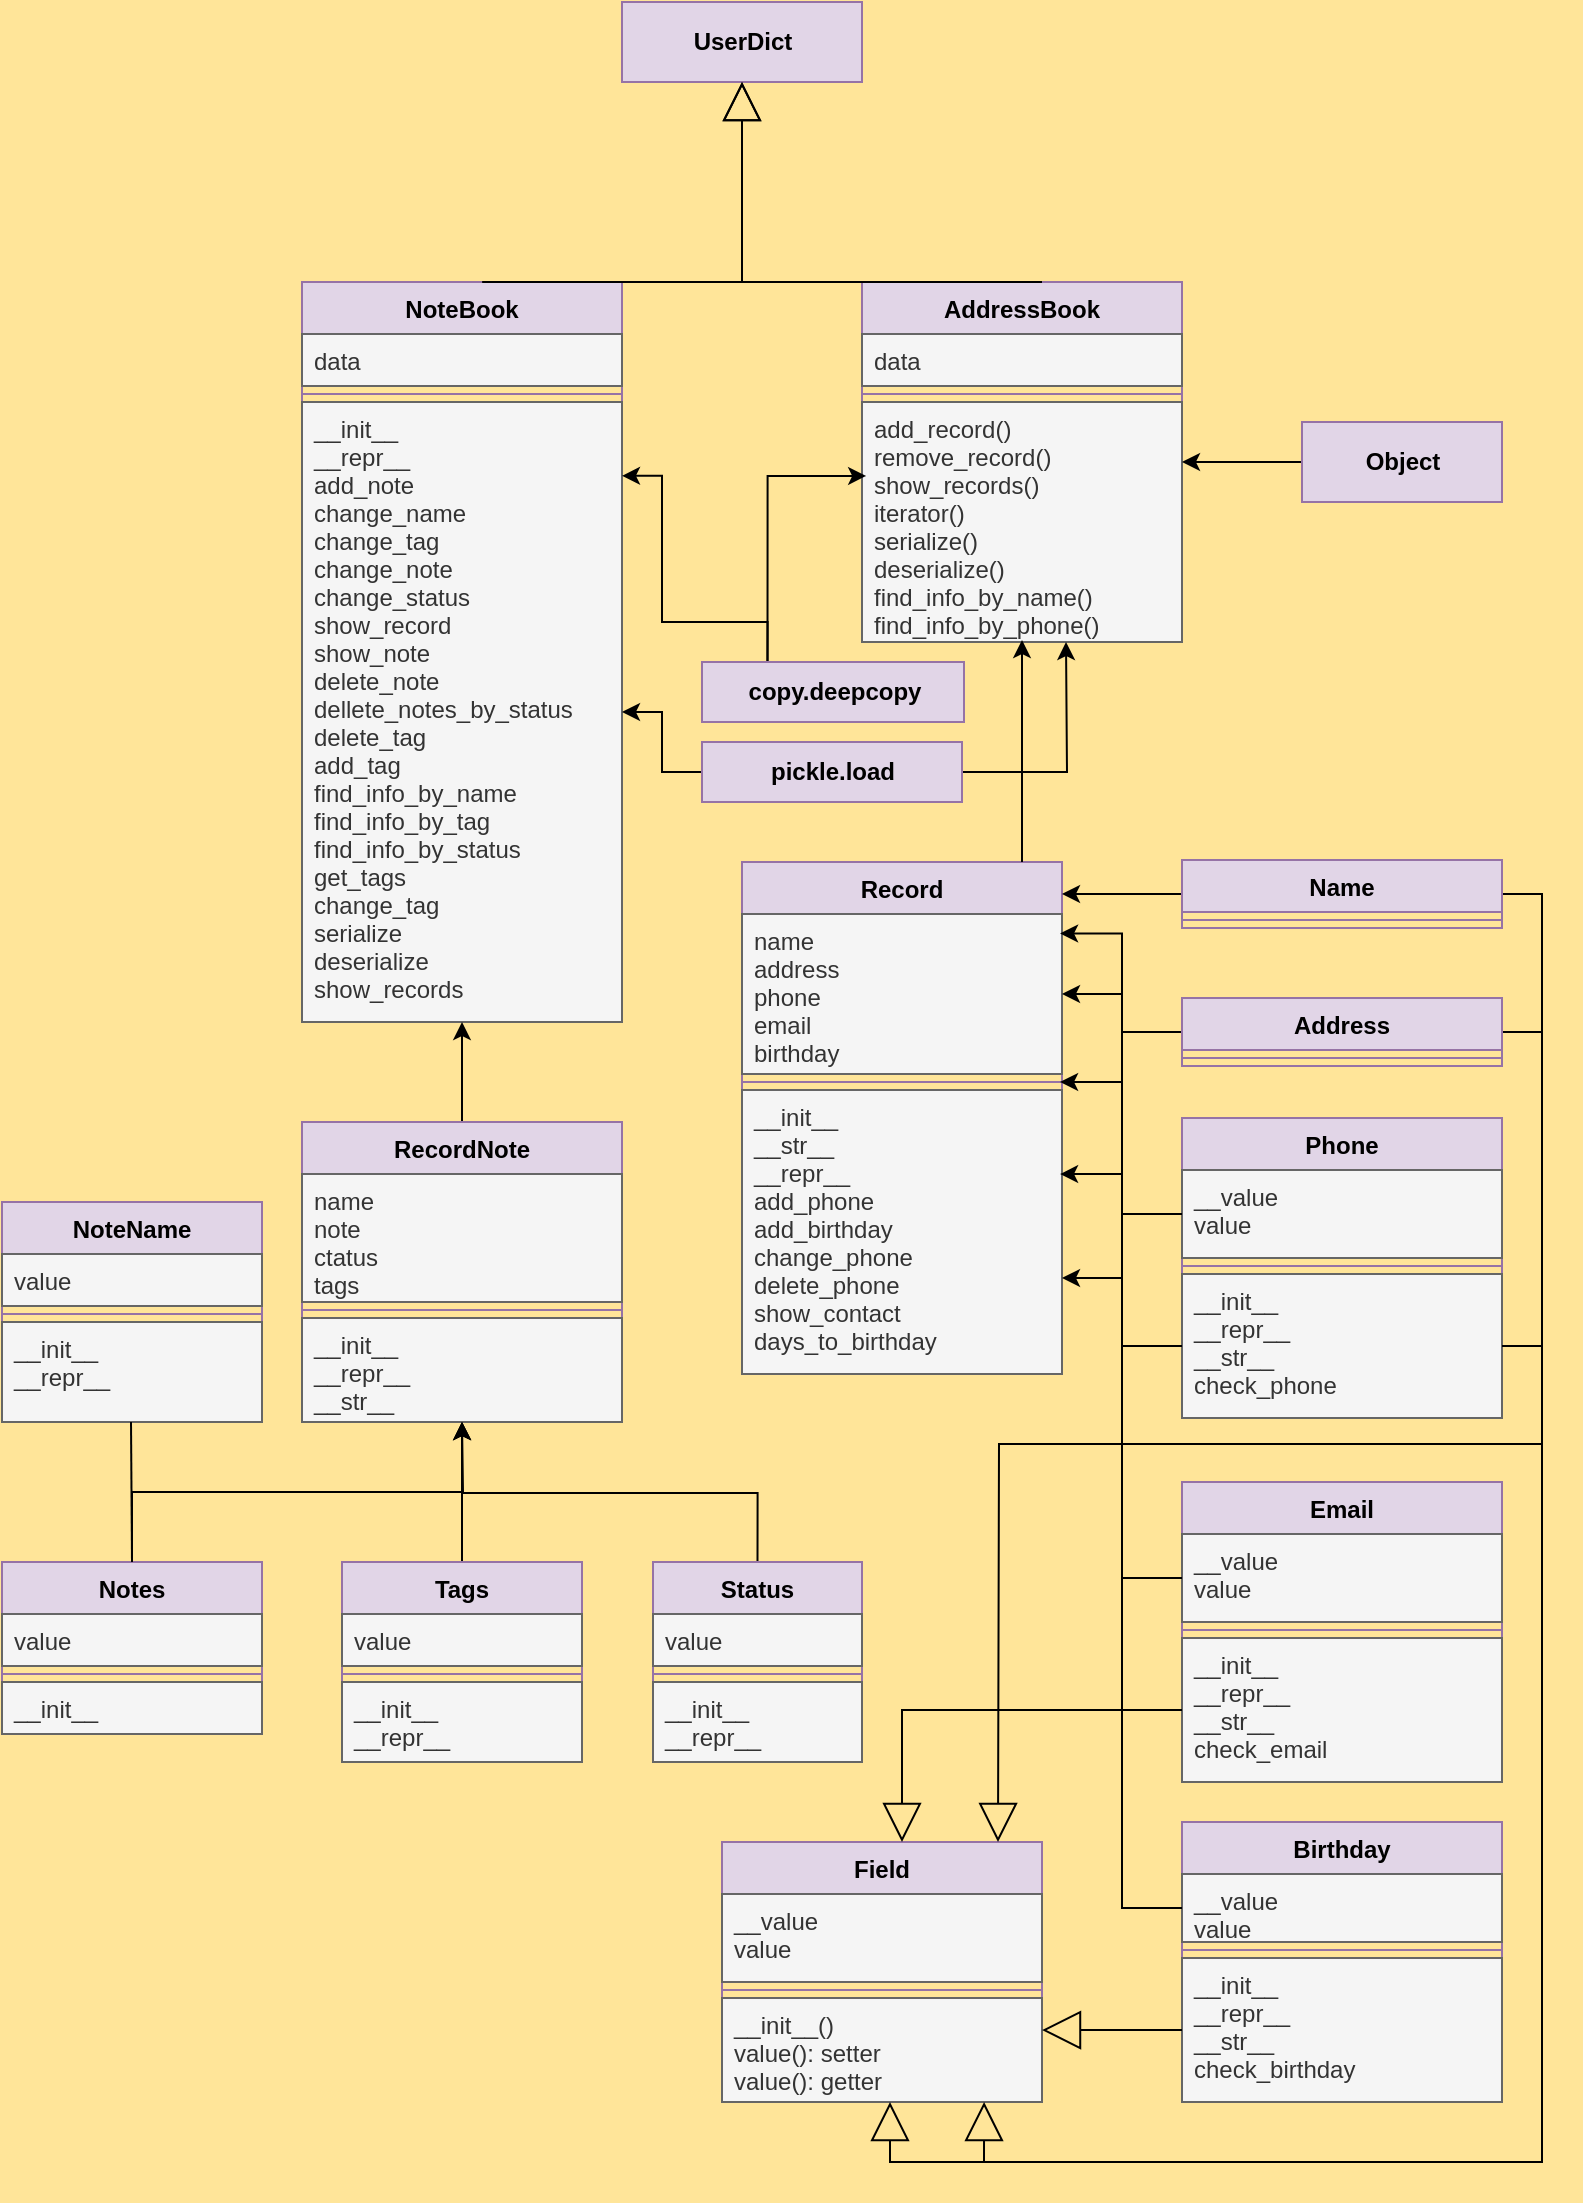 <mxfile version="20.8.20" type="github">
  <diagram id="xvybnfLSMPUwnvf81L82" name="Страница 2">
    <mxGraphModel dx="1434" dy="796" grid="0" gridSize="10" guides="1" tooltips="1" connect="1" arrows="1" fold="1" page="1" pageScale="1" pageWidth="827" pageHeight="1169" background="#FFE599" math="0" shadow="0">
      <root>
        <mxCell id="0" />
        <mxCell id="1" parent="0" />
        <mxCell id="wQMhWt9WpPdBNZ-DjqCI-1" value="AddressBook" style="swimlane;fontStyle=1;align=center;verticalAlign=top;childLayout=stackLayout;horizontal=1;startSize=26;horizontalStack=0;resizeParent=1;resizeParentMax=0;resizeLast=0;collapsible=1;marginBottom=0;rounded=0;fontFamily=Helvetica;fillColor=#e1d5e7;strokeColor=#9673a6;" parent="1" vertex="1">
          <mxGeometry x="450" y="210" width="160" height="180" as="geometry">
            <mxRectangle x="450" y="100" width="110" height="30" as="alternateBounds" />
          </mxGeometry>
        </mxCell>
        <mxCell id="wQMhWt9WpPdBNZ-DjqCI-2" value="data" style="text;strokeColor=#666666;fillColor=#f5f5f5;align=left;verticalAlign=top;spacingLeft=4;spacingRight=4;overflow=hidden;rotatable=0;points=[[0,0.5],[1,0.5]];portConstraint=eastwest;fontFamily=Helvetica;fontColor=#333333;" parent="wQMhWt9WpPdBNZ-DjqCI-1" vertex="1">
          <mxGeometry y="26" width="160" height="26" as="geometry" />
        </mxCell>
        <mxCell id="wQMhWt9WpPdBNZ-DjqCI-3" value="" style="line;strokeWidth=1;fillColor=none;align=left;verticalAlign=middle;spacingTop=-1;spacingLeft=3;spacingRight=3;rotatable=0;labelPosition=right;points=[];portConstraint=eastwest;strokeColor=inherit;rounded=0;fontFamily=Helvetica;fontColor=none;" parent="wQMhWt9WpPdBNZ-DjqCI-1" vertex="1">
          <mxGeometry y="52" width="160" height="8" as="geometry" />
        </mxCell>
        <mxCell id="wQMhWt9WpPdBNZ-DjqCI-4" value="add_record()&#xa;remove_record()&#xa;show_records()&#xa;iterator()&#xa;serialize()&#xa;deserialize()&#xa;find_info_by_name()&#xa;find_info_by_phone()" style="text;strokeColor=#666666;fillColor=#f5f5f5;align=left;verticalAlign=top;spacingLeft=4;spacingRight=4;overflow=hidden;rotatable=0;points=[[0,0.5],[1,0.5]];portConstraint=eastwest;fontFamily=Helvetica;fontColor=#333333;" parent="wQMhWt9WpPdBNZ-DjqCI-1" vertex="1">
          <mxGeometry y="60" width="160" height="120" as="geometry" />
        </mxCell>
        <mxCell id="wQMhWt9WpPdBNZ-DjqCI-5" value="NoteBook" style="swimlane;fontStyle=1;align=center;verticalAlign=top;childLayout=stackLayout;horizontal=1;startSize=26;horizontalStack=0;resizeParent=1;resizeParentMax=0;resizeLast=0;collapsible=1;marginBottom=0;rounded=0;fontFamily=Helvetica;fillColor=#e1d5e7;strokeColor=#9673a6;" parent="1" vertex="1">
          <mxGeometry x="170" y="210" width="160" height="370" as="geometry" />
        </mxCell>
        <mxCell id="wQMhWt9WpPdBNZ-DjqCI-6" value="data" style="text;strokeColor=#666666;fillColor=#f5f5f5;align=left;verticalAlign=top;spacingLeft=4;spacingRight=4;overflow=hidden;rotatable=0;points=[[0,0.5],[1,0.5]];portConstraint=eastwest;fontFamily=Helvetica;fontColor=#333333;" parent="wQMhWt9WpPdBNZ-DjqCI-5" vertex="1">
          <mxGeometry y="26" width="160" height="26" as="geometry" />
        </mxCell>
        <mxCell id="wQMhWt9WpPdBNZ-DjqCI-7" value="" style="line;strokeWidth=1;fillColor=none;align=left;verticalAlign=middle;spacingTop=-1;spacingLeft=3;spacingRight=3;rotatable=0;labelPosition=right;points=[];portConstraint=eastwest;strokeColor=inherit;rounded=0;fontFamily=Helvetica;fontColor=none;" parent="wQMhWt9WpPdBNZ-DjqCI-5" vertex="1">
          <mxGeometry y="52" width="160" height="8" as="geometry" />
        </mxCell>
        <mxCell id="wQMhWt9WpPdBNZ-DjqCI-8" value="__init__&#xa;__repr__&#xa;add_note&#xa;change_name&#xa;change_tag&#xa;change_note&#xa;change_status&#xa;show_record&#xa;show_note&#xa;delete_note&#xa;dellete_notes_by_status&#xa;delete_tag&#xa;add_tag&#xa;find_info_by_name&#xa;find_info_by_tag&#xa;find_info_by_status&#xa;get_tags&#xa;change_tag&#xa;serialize&#xa;deserialize&#xa;show_records" style="text;strokeColor=#666666;fillColor=#f5f5f5;align=left;verticalAlign=top;spacingLeft=4;spacingRight=4;overflow=hidden;rotatable=0;points=[[0,0.5],[1,0.5]];portConstraint=eastwest;fontFamily=Helvetica;fontColor=#333333;" parent="wQMhWt9WpPdBNZ-DjqCI-5" vertex="1">
          <mxGeometry y="60" width="160" height="310" as="geometry" />
        </mxCell>
        <mxCell id="88oe1DhhZYXy7eTUHFVm-1" value="&lt;b&gt;UserDict&lt;/b&gt;" style="html=1;rounded=0;fontFamily=Helvetica;fillColor=#e1d5e7;strokeColor=#9673a6;" parent="1" vertex="1">
          <mxGeometry x="330" y="70" width="120" height="40" as="geometry" />
        </mxCell>
        <mxCell id="ST6IAGIJtiSfXXHStmwK-1" value="Record" style="swimlane;fontStyle=1;align=center;verticalAlign=top;childLayout=stackLayout;horizontal=1;startSize=26;horizontalStack=0;resizeParent=1;resizeParentMax=0;resizeLast=0;collapsible=1;marginBottom=0;rounded=0;fontFamily=Helvetica;fillColor=#e1d5e7;strokeColor=#9673a6;" parent="1" vertex="1">
          <mxGeometry x="390" y="500" width="160" height="256" as="geometry" />
        </mxCell>
        <mxCell id="ST6IAGIJtiSfXXHStmwK-2" value="name&#xa;address&#xa;phone&#xa;email&#xa;birthday" style="text;strokeColor=#666666;fillColor=#f5f5f5;align=left;verticalAlign=top;spacingLeft=4;spacingRight=4;overflow=hidden;rotatable=0;points=[[0,0.5],[1,0.5]];portConstraint=eastwest;fontFamily=Helvetica;fontColor=#333333;" parent="ST6IAGIJtiSfXXHStmwK-1" vertex="1">
          <mxGeometry y="26" width="160" height="80" as="geometry" />
        </mxCell>
        <mxCell id="ST6IAGIJtiSfXXHStmwK-3" value="" style="line;strokeWidth=1;fillColor=none;align=left;verticalAlign=middle;spacingTop=-1;spacingLeft=3;spacingRight=3;rotatable=0;labelPosition=right;points=[];portConstraint=eastwest;strokeColor=inherit;rounded=0;fontFamily=Helvetica;fontColor=none;" parent="ST6IAGIJtiSfXXHStmwK-1" vertex="1">
          <mxGeometry y="106" width="160" height="8" as="geometry" />
        </mxCell>
        <mxCell id="ST6IAGIJtiSfXXHStmwK-4" value="__init__&#xa;__str__&#xa;__repr__&#xa;add_phone&#xa;add_birthday&#xa;change_phone&#xa;delete_phone&#xa;show_contact&#xa;days_to_birthday" style="text;strokeColor=#666666;fillColor=#f5f5f5;align=left;verticalAlign=top;spacingLeft=4;spacingRight=4;overflow=hidden;rotatable=0;points=[[0,0.5],[1,0.5]];portConstraint=eastwest;fontFamily=Helvetica;fontColor=#333333;" parent="ST6IAGIJtiSfXXHStmwK-1" vertex="1">
          <mxGeometry y="114" width="160" height="142" as="geometry" />
        </mxCell>
        <mxCell id="tnp_LjGawpypGhr_8xJw-12" value="Field" style="swimlane;fontStyle=1;align=center;verticalAlign=top;childLayout=stackLayout;horizontal=1;startSize=26;horizontalStack=0;resizeParent=1;resizeParentMax=0;resizeLast=0;collapsible=1;marginBottom=0;rounded=0;fontFamily=Helvetica;fillColor=#e1d5e7;strokeColor=#9673a6;" parent="1" vertex="1">
          <mxGeometry x="380" y="990" width="160" height="130" as="geometry" />
        </mxCell>
        <mxCell id="tnp_LjGawpypGhr_8xJw-13" value="__value&#xa;value" style="text;strokeColor=#666666;fillColor=#f5f5f5;align=left;verticalAlign=top;spacingLeft=4;spacingRight=4;overflow=hidden;rotatable=0;points=[[0,0.5],[1,0.5]];portConstraint=eastwest;fontFamily=Helvetica;fontColor=#333333;" parent="tnp_LjGawpypGhr_8xJw-12" vertex="1">
          <mxGeometry y="26" width="160" height="44" as="geometry" />
        </mxCell>
        <mxCell id="tnp_LjGawpypGhr_8xJw-14" value="" style="line;strokeWidth=1;fillColor=none;align=left;verticalAlign=middle;spacingTop=-1;spacingLeft=3;spacingRight=3;rotatable=0;labelPosition=right;points=[];portConstraint=eastwest;strokeColor=inherit;rounded=0;fontFamily=Helvetica;fontColor=none;" parent="tnp_LjGawpypGhr_8xJw-12" vertex="1">
          <mxGeometry y="70" width="160" height="8" as="geometry" />
        </mxCell>
        <mxCell id="tnp_LjGawpypGhr_8xJw-15" value="__init__()&#xa;value(): setter&#xa;value(): getter" style="text;strokeColor=#666666;fillColor=#f5f5f5;align=left;verticalAlign=top;spacingLeft=4;spacingRight=4;overflow=hidden;rotatable=0;points=[[0,0.5],[1,0.5]];portConstraint=eastwest;fontFamily=Helvetica;fontColor=#333333;" parent="tnp_LjGawpypGhr_8xJw-12" vertex="1">
          <mxGeometry y="78" width="160" height="52" as="geometry" />
        </mxCell>
        <mxCell id="tnp_LjGawpypGhr_8xJw-26" style="edgeStyle=none;rounded=0;orthogonalLoop=1;jettySize=auto;html=1;exitX=0.563;exitY=0;exitDx=0;exitDy=0;labelBackgroundColor=default;labelBorderColor=none;strokeColor=#000000;strokeWidth=1;fontFamily=Helvetica;fontColor=none;startArrow=none;startFill=0;endArrow=block;endFill=0;endSize=17;exitPerimeter=0;" parent="1" source="wQMhWt9WpPdBNZ-DjqCI-5" edge="1">
          <mxGeometry relative="1" as="geometry">
            <mxPoint x="390" y="110" as="targetPoint" />
            <Array as="points">
              <mxPoint x="390" y="210" />
              <mxPoint x="390" y="170" />
              <mxPoint x="390" y="180" />
            </Array>
          </mxGeometry>
        </mxCell>
        <mxCell id="tnp_LjGawpypGhr_8xJw-28" style="edgeStyle=none;rounded=0;orthogonalLoop=1;jettySize=auto;html=1;entryX=0.5;entryY=0.992;entryDx=0;entryDy=0;entryPerimeter=0;labelBackgroundColor=default;labelBorderColor=none;strokeColor=#000000;strokeWidth=1;fontFamily=Helvetica;fontColor=none;startArrow=none;startFill=0;endArrow=classic;endFill=1;endSize=6;" parent="1" target="wQMhWt9WpPdBNZ-DjqCI-4" edge="1">
          <mxGeometry relative="1" as="geometry">
            <mxPoint x="530" y="500" as="sourcePoint" />
          </mxGeometry>
        </mxCell>
        <mxCell id="tnp_LjGawpypGhr_8xJw-27" style="edgeStyle=none;rounded=0;orthogonalLoop=1;jettySize=auto;html=1;labelBackgroundColor=default;labelBorderColor=none;strokeColor=#000000;strokeWidth=1;fontFamily=Helvetica;fontColor=none;startArrow=none;startFill=0;endArrow=block;endFill=0;endSize=17;" parent="1" edge="1">
          <mxGeometry relative="1" as="geometry">
            <mxPoint x="390" y="110" as="targetPoint" />
            <mxPoint x="540" y="210" as="sourcePoint" />
            <Array as="points">
              <mxPoint x="390" y="210" />
            </Array>
          </mxGeometry>
        </mxCell>
        <mxCell id="1ih4mLv8TYNWShQSfhKS-29" style="edgeStyle=orthogonalEdgeStyle;rounded=0;orthogonalLoop=1;jettySize=auto;html=1;exitX=0;exitY=0.5;exitDx=0;exitDy=0;" parent="1" source="1ih4mLv8TYNWShQSfhKS-1" edge="1">
          <mxGeometry relative="1" as="geometry">
            <mxPoint x="550" y="516" as="targetPoint" />
          </mxGeometry>
        </mxCell>
        <mxCell id="1ih4mLv8TYNWShQSfhKS-35" style="edgeStyle=orthogonalEdgeStyle;rounded=0;orthogonalLoop=1;jettySize=auto;html=1;exitX=1;exitY=0.5;exitDx=0;exitDy=0;entryX=0.819;entryY=1;entryDx=0;entryDy=0;entryPerimeter=0;endArrow=block;endFill=0;endSize=17;" parent="1" source="1ih4mLv8TYNWShQSfhKS-1" target="tnp_LjGawpypGhr_8xJw-15" edge="1">
          <mxGeometry relative="1" as="geometry" />
        </mxCell>
        <mxCell id="1ih4mLv8TYNWShQSfhKS-1" value="Name" style="swimlane;fontStyle=1;align=center;verticalAlign=top;childLayout=stackLayout;horizontal=1;startSize=26;horizontalStack=0;resizeParent=1;resizeParentMax=0;resizeLast=0;collapsible=1;marginBottom=0;fillColor=#e1d5e7;strokeColor=#9673a6;" parent="1" vertex="1">
          <mxGeometry x="610" y="499" width="160" height="34" as="geometry" />
        </mxCell>
        <mxCell id="1ih4mLv8TYNWShQSfhKS-3" value="" style="line;strokeWidth=1;fillColor=none;align=left;verticalAlign=middle;spacingTop=-1;spacingLeft=3;spacingRight=3;rotatable=0;labelPosition=right;points=[];portConstraint=eastwest;strokeColor=inherit;" parent="1ih4mLv8TYNWShQSfhKS-1" vertex="1">
          <mxGeometry y="26" width="160" height="8" as="geometry" />
        </mxCell>
        <mxCell id="1ih4mLv8TYNWShQSfhKS-30" style="edgeStyle=orthogonalEdgeStyle;rounded=0;orthogonalLoop=1;jettySize=auto;html=1;exitX=0;exitY=0.5;exitDx=0;exitDy=0;entryX=0.994;entryY=0.122;entryDx=0;entryDy=0;entryPerimeter=0;" parent="1" source="1ih4mLv8TYNWShQSfhKS-5" target="ST6IAGIJtiSfXXHStmwK-2" edge="1">
          <mxGeometry relative="1" as="geometry" />
        </mxCell>
        <mxCell id="1ih4mLv8TYNWShQSfhKS-36" style="edgeStyle=orthogonalEdgeStyle;rounded=0;orthogonalLoop=1;jettySize=auto;html=1;exitX=1;exitY=0.5;exitDx=0;exitDy=0;endArrow=block;endFill=0;endSize=17;" parent="1" source="1ih4mLv8TYNWShQSfhKS-5" edge="1">
          <mxGeometry relative="1" as="geometry">
            <mxPoint x="518" y="990" as="targetPoint" />
          </mxGeometry>
        </mxCell>
        <mxCell id="1ih4mLv8TYNWShQSfhKS-5" value="Address" style="swimlane;fontStyle=1;align=center;verticalAlign=top;childLayout=stackLayout;horizontal=1;startSize=26;horizontalStack=0;resizeParent=1;resizeParentMax=0;resizeLast=0;collapsible=1;marginBottom=0;fillColor=#e1d5e7;strokeColor=#9673a6;" parent="1" vertex="1">
          <mxGeometry x="610" y="568" width="160" height="34" as="geometry" />
        </mxCell>
        <mxCell id="1ih4mLv8TYNWShQSfhKS-7" value="" style="line;strokeWidth=1;fillColor=none;align=left;verticalAlign=middle;spacingTop=-1;spacingLeft=3;spacingRight=3;rotatable=0;labelPosition=right;points=[];portConstraint=eastwest;strokeColor=inherit;" parent="1ih4mLv8TYNWShQSfhKS-5" vertex="1">
          <mxGeometry y="26" width="160" height="8" as="geometry" />
        </mxCell>
        <mxCell id="1ih4mLv8TYNWShQSfhKS-9" value="Phone" style="swimlane;fontStyle=1;align=center;verticalAlign=top;childLayout=stackLayout;horizontal=1;startSize=26;horizontalStack=0;resizeParent=1;resizeParentMax=0;resizeLast=0;collapsible=1;marginBottom=0;fillColor=#e1d5e7;strokeColor=#9673a6;" parent="1" vertex="1">
          <mxGeometry x="610" y="628" width="160" height="150" as="geometry" />
        </mxCell>
        <mxCell id="1ih4mLv8TYNWShQSfhKS-10" value="__value&#xa;value" style="text;strokeColor=#666666;fillColor=#f5f5f5;align=left;verticalAlign=top;spacingLeft=4;spacingRight=4;overflow=hidden;rotatable=0;points=[[0,0.5],[1,0.5]];portConstraint=eastwest;fontColor=#333333;" parent="1ih4mLv8TYNWShQSfhKS-9" vertex="1">
          <mxGeometry y="26" width="160" height="44" as="geometry" />
        </mxCell>
        <mxCell id="1ih4mLv8TYNWShQSfhKS-11" value="" style="line;strokeWidth=1;fillColor=none;align=left;verticalAlign=middle;spacingTop=-1;spacingLeft=3;spacingRight=3;rotatable=0;labelPosition=right;points=[];portConstraint=eastwest;strokeColor=inherit;" parent="1ih4mLv8TYNWShQSfhKS-9" vertex="1">
          <mxGeometry y="70" width="160" height="8" as="geometry" />
        </mxCell>
        <mxCell id="1ih4mLv8TYNWShQSfhKS-12" value="__init__&#xa;__repr__&#xa;__str__&#xa;check_phone" style="text;strokeColor=#666666;fillColor=#f5f5f5;align=left;verticalAlign=top;spacingLeft=4;spacingRight=4;overflow=hidden;rotatable=0;points=[[0,0.5],[1,0.5]];portConstraint=eastwest;fontColor=#333333;" parent="1ih4mLv8TYNWShQSfhKS-9" vertex="1">
          <mxGeometry y="78" width="160" height="72" as="geometry" />
        </mxCell>
        <mxCell id="1ih4mLv8TYNWShQSfhKS-13" value="Email" style="swimlane;fontStyle=1;align=center;verticalAlign=top;childLayout=stackLayout;horizontal=1;startSize=26;horizontalStack=0;resizeParent=1;resizeParentMax=0;resizeLast=0;collapsible=1;marginBottom=0;fillColor=#e1d5e7;strokeColor=#9673a6;" parent="1" vertex="1">
          <mxGeometry x="610" y="810" width="160" height="150" as="geometry" />
        </mxCell>
        <mxCell id="1ih4mLv8TYNWShQSfhKS-14" value="__value&#xa;value" style="text;strokeColor=#666666;fillColor=#f5f5f5;align=left;verticalAlign=top;spacingLeft=4;spacingRight=4;overflow=hidden;rotatable=0;points=[[0,0.5],[1,0.5]];portConstraint=eastwest;fontColor=#333333;" parent="1ih4mLv8TYNWShQSfhKS-13" vertex="1">
          <mxGeometry y="26" width="160" height="44" as="geometry" />
        </mxCell>
        <mxCell id="1ih4mLv8TYNWShQSfhKS-15" value="" style="line;strokeWidth=1;fillColor=none;align=left;verticalAlign=middle;spacingTop=-1;spacingLeft=3;spacingRight=3;rotatable=0;labelPosition=right;points=[];portConstraint=eastwest;strokeColor=inherit;" parent="1ih4mLv8TYNWShQSfhKS-13" vertex="1">
          <mxGeometry y="70" width="160" height="8" as="geometry" />
        </mxCell>
        <mxCell id="1ih4mLv8TYNWShQSfhKS-16" value="__init__&#xa;__repr__&#xa;__str__&#xa;check_email" style="text;strokeColor=#666666;fillColor=#f5f5f5;align=left;verticalAlign=top;spacingLeft=4;spacingRight=4;overflow=hidden;rotatable=0;points=[[0,0.5],[1,0.5]];portConstraint=eastwest;fontColor=#333333;" parent="1ih4mLv8TYNWShQSfhKS-13" vertex="1">
          <mxGeometry y="78" width="160" height="72" as="geometry" />
        </mxCell>
        <mxCell id="1ih4mLv8TYNWShQSfhKS-17" value="Birthday" style="swimlane;fontStyle=1;align=center;verticalAlign=top;childLayout=stackLayout;horizontal=1;startSize=26;horizontalStack=0;resizeParent=1;resizeParentMax=0;resizeLast=0;collapsible=1;marginBottom=0;fillColor=#e1d5e7;strokeColor=#9673a6;" parent="1" vertex="1">
          <mxGeometry x="610" y="980" width="160" height="140" as="geometry" />
        </mxCell>
        <mxCell id="1ih4mLv8TYNWShQSfhKS-18" value="__value&#xa;value" style="text;strokeColor=#666666;fillColor=#f5f5f5;align=left;verticalAlign=top;spacingLeft=4;spacingRight=4;overflow=hidden;rotatable=0;points=[[0,0.5],[1,0.5]];portConstraint=eastwest;fontColor=#333333;" parent="1ih4mLv8TYNWShQSfhKS-17" vertex="1">
          <mxGeometry y="26" width="160" height="34" as="geometry" />
        </mxCell>
        <mxCell id="1ih4mLv8TYNWShQSfhKS-19" value="" style="line;strokeWidth=1;fillColor=none;align=left;verticalAlign=middle;spacingTop=-1;spacingLeft=3;spacingRight=3;rotatable=0;labelPosition=right;points=[];portConstraint=eastwest;strokeColor=inherit;" parent="1ih4mLv8TYNWShQSfhKS-17" vertex="1">
          <mxGeometry y="60" width="160" height="8" as="geometry" />
        </mxCell>
        <mxCell id="1ih4mLv8TYNWShQSfhKS-20" value="__init__&#xa;__repr__&#xa;__str__&#xa;check_birthday" style="text;strokeColor=#666666;fillColor=#f5f5f5;align=left;verticalAlign=top;spacingLeft=4;spacingRight=4;overflow=hidden;rotatable=0;points=[[0,0.5],[1,0.5]];portConstraint=eastwest;fontColor=#333333;" parent="1ih4mLv8TYNWShQSfhKS-17" vertex="1">
          <mxGeometry y="68" width="160" height="72" as="geometry" />
        </mxCell>
        <mxCell id="1ih4mLv8TYNWShQSfhKS-25" style="edgeStyle=orthogonalEdgeStyle;rounded=0;orthogonalLoop=1;jettySize=auto;html=1;exitX=0.25;exitY=0;exitDx=0;exitDy=0;entryX=1;entryY=0.119;entryDx=0;entryDy=0;entryPerimeter=0;" parent="1" source="1ih4mLv8TYNWShQSfhKS-21" target="wQMhWt9WpPdBNZ-DjqCI-8" edge="1">
          <mxGeometry relative="1" as="geometry" />
        </mxCell>
        <mxCell id="1ih4mLv8TYNWShQSfhKS-26" style="edgeStyle=orthogonalEdgeStyle;rounded=0;orthogonalLoop=1;jettySize=auto;html=1;exitX=0.25;exitY=0;exitDx=0;exitDy=0;entryX=0.013;entryY=0.308;entryDx=0;entryDy=0;entryPerimeter=0;" parent="1" source="1ih4mLv8TYNWShQSfhKS-21" target="wQMhWt9WpPdBNZ-DjqCI-4" edge="1">
          <mxGeometry relative="1" as="geometry" />
        </mxCell>
        <mxCell id="1ih4mLv8TYNWShQSfhKS-21" value="&lt;b&gt;copy.deepcopy&lt;/b&gt;" style="html=1;fillColor=#e1d5e7;strokeColor=#9673a6;" parent="1" vertex="1">
          <mxGeometry x="370" y="400" width="131" height="30" as="geometry" />
        </mxCell>
        <mxCell id="1ih4mLv8TYNWShQSfhKS-28" style="edgeStyle=orthogonalEdgeStyle;rounded=0;orthogonalLoop=1;jettySize=auto;html=1;exitX=0;exitY=0.5;exitDx=0;exitDy=0;" parent="1" source="1ih4mLv8TYNWShQSfhKS-27" edge="1">
          <mxGeometry relative="1" as="geometry">
            <mxPoint x="610" y="300" as="targetPoint" />
            <Array as="points">
              <mxPoint x="620" y="300" />
              <mxPoint x="620" y="300" />
            </Array>
          </mxGeometry>
        </mxCell>
        <mxCell id="1ih4mLv8TYNWShQSfhKS-27" value="&lt;b&gt;Object&lt;/b&gt;" style="html=1;fillColor=#e1d5e7;strokeColor=#9673a6;" parent="1" vertex="1">
          <mxGeometry x="670" y="280" width="100" height="40" as="geometry" />
        </mxCell>
        <mxCell id="1ih4mLv8TYNWShQSfhKS-31" style="edgeStyle=orthogonalEdgeStyle;rounded=0;orthogonalLoop=1;jettySize=auto;html=1;exitX=0;exitY=0.5;exitDx=0;exitDy=0;entryX=1;entryY=0.5;entryDx=0;entryDy=0;" parent="1" source="1ih4mLv8TYNWShQSfhKS-10" target="ST6IAGIJtiSfXXHStmwK-2" edge="1">
          <mxGeometry relative="1" as="geometry" />
        </mxCell>
        <mxCell id="1ih4mLv8TYNWShQSfhKS-32" style="edgeStyle=orthogonalEdgeStyle;rounded=0;orthogonalLoop=1;jettySize=auto;html=1;exitX=0;exitY=0.5;exitDx=0;exitDy=0;entryX=0.994;entryY=0.5;entryDx=0;entryDy=0;entryPerimeter=0;" parent="1" source="1ih4mLv8TYNWShQSfhKS-12" target="ST6IAGIJtiSfXXHStmwK-3" edge="1">
          <mxGeometry relative="1" as="geometry">
            <mxPoint x="560" y="605" as="targetPoint" />
            <Array as="points">
              <mxPoint x="580" y="742" />
              <mxPoint x="580" y="610" />
            </Array>
          </mxGeometry>
        </mxCell>
        <mxCell id="1ih4mLv8TYNWShQSfhKS-33" style="edgeStyle=orthogonalEdgeStyle;rounded=0;orthogonalLoop=1;jettySize=auto;html=1;exitX=0;exitY=0.5;exitDx=0;exitDy=0;entryX=0.994;entryY=0.296;entryDx=0;entryDy=0;entryPerimeter=0;" parent="1" source="1ih4mLv8TYNWShQSfhKS-14" target="ST6IAGIJtiSfXXHStmwK-4" edge="1">
          <mxGeometry relative="1" as="geometry" />
        </mxCell>
        <mxCell id="1ih4mLv8TYNWShQSfhKS-34" style="edgeStyle=orthogonalEdgeStyle;rounded=0;orthogonalLoop=1;jettySize=auto;html=1;exitX=0;exitY=0.5;exitDx=0;exitDy=0;entryX=1;entryY=0.662;entryDx=0;entryDy=0;entryPerimeter=0;" parent="1" source="1ih4mLv8TYNWShQSfhKS-18" target="ST6IAGIJtiSfXXHStmwK-4" edge="1">
          <mxGeometry relative="1" as="geometry" />
        </mxCell>
        <mxCell id="1ih4mLv8TYNWShQSfhKS-37" style="edgeStyle=orthogonalEdgeStyle;rounded=0;orthogonalLoop=1;jettySize=auto;html=1;exitX=1;exitY=0.5;exitDx=0;exitDy=0;entryX=0.525;entryY=1;entryDx=0;entryDy=0;entryPerimeter=0;endArrow=block;endFill=0;endSize=17;" parent="1" source="1ih4mLv8TYNWShQSfhKS-12" target="tnp_LjGawpypGhr_8xJw-15" edge="1">
          <mxGeometry relative="1" as="geometry" />
        </mxCell>
        <mxCell id="1ih4mLv8TYNWShQSfhKS-38" style="edgeStyle=orthogonalEdgeStyle;rounded=0;orthogonalLoop=1;jettySize=auto;html=1;exitX=0;exitY=0.5;exitDx=0;exitDy=0;endArrow=block;endFill=0;endSize=17;" parent="1" source="1ih4mLv8TYNWShQSfhKS-16" edge="1">
          <mxGeometry relative="1" as="geometry">
            <mxPoint x="470" y="990" as="targetPoint" />
            <Array as="points">
              <mxPoint x="470" y="924" />
              <mxPoint x="470" y="990" />
            </Array>
          </mxGeometry>
        </mxCell>
        <mxCell id="1ih4mLv8TYNWShQSfhKS-40" style="edgeStyle=orthogonalEdgeStyle;rounded=0;orthogonalLoop=1;jettySize=auto;html=1;exitX=0;exitY=0.5;exitDx=0;exitDy=0;entryX=1;entryY=0.308;entryDx=0;entryDy=0;entryPerimeter=0;endArrow=block;endFill=0;endSize=17;" parent="1" source="1ih4mLv8TYNWShQSfhKS-20" target="tnp_LjGawpypGhr_8xJw-15" edge="1">
          <mxGeometry relative="1" as="geometry" />
        </mxCell>
        <mxCell id="1ih4mLv8TYNWShQSfhKS-42" style="edgeStyle=orthogonalEdgeStyle;rounded=0;orthogonalLoop=1;jettySize=auto;html=1;exitX=0;exitY=0.5;exitDx=0;exitDy=0;endArrow=classic;endFill=1;endSize=6;" parent="1" source="1ih4mLv8TYNWShQSfhKS-41" target="wQMhWt9WpPdBNZ-DjqCI-8" edge="1">
          <mxGeometry relative="1" as="geometry" />
        </mxCell>
        <mxCell id="1ih4mLv8TYNWShQSfhKS-43" style="edgeStyle=orthogonalEdgeStyle;rounded=0;orthogonalLoop=1;jettySize=auto;html=1;exitX=1;exitY=0.5;exitDx=0;exitDy=0;endArrow=classic;endFill=1;endSize=6;" parent="1" source="1ih4mLv8TYNWShQSfhKS-41" edge="1">
          <mxGeometry relative="1" as="geometry">
            <mxPoint x="552" y="390" as="targetPoint" />
          </mxGeometry>
        </mxCell>
        <mxCell id="1ih4mLv8TYNWShQSfhKS-41" value="&lt;b&gt;pickle.load&lt;/b&gt;" style="html=1;fillColor=#e1d5e7;strokeColor=#9673a6;" parent="1" vertex="1">
          <mxGeometry x="370" y="440" width="130" height="30" as="geometry" />
        </mxCell>
        <mxCell id="1ih4mLv8TYNWShQSfhKS-70" style="edgeStyle=orthogonalEdgeStyle;rounded=0;orthogonalLoop=1;jettySize=auto;html=1;exitX=0.5;exitY=0;exitDx=0;exitDy=0;entryX=0.5;entryY=1;entryDx=0;entryDy=0;entryPerimeter=0;endArrow=classic;endFill=1;endSize=6;" parent="1" source="1ih4mLv8TYNWShQSfhKS-44" target="wQMhWt9WpPdBNZ-DjqCI-8" edge="1">
          <mxGeometry relative="1" as="geometry" />
        </mxCell>
        <mxCell id="1ih4mLv8TYNWShQSfhKS-44" value="RecordNote" style="swimlane;fontStyle=1;align=center;verticalAlign=top;childLayout=stackLayout;horizontal=1;startSize=26;horizontalStack=0;resizeParent=1;resizeParentMax=0;resizeLast=0;collapsible=1;marginBottom=0;fillColor=#e1d5e7;strokeColor=#9673a6;" parent="1" vertex="1">
          <mxGeometry x="170" y="630" width="160" height="150" as="geometry" />
        </mxCell>
        <mxCell id="1ih4mLv8TYNWShQSfhKS-45" value="name&#xa;note&#xa;ctatus&#xa;tags" style="text;align=left;verticalAlign=top;spacingLeft=4;spacingRight=4;overflow=hidden;rotatable=0;points=[[0,0.5],[1,0.5]];portConstraint=eastwest;fillColor=#f5f5f5;fontColor=#333333;strokeColor=#666666;" parent="1ih4mLv8TYNWShQSfhKS-44" vertex="1">
          <mxGeometry y="26" width="160" height="64" as="geometry" />
        </mxCell>
        <mxCell id="1ih4mLv8TYNWShQSfhKS-46" value="" style="line;strokeWidth=1;fillColor=none;align=left;verticalAlign=middle;spacingTop=-1;spacingLeft=3;spacingRight=3;rotatable=0;labelPosition=right;points=[];portConstraint=eastwest;strokeColor=inherit;" parent="1ih4mLv8TYNWShQSfhKS-44" vertex="1">
          <mxGeometry y="90" width="160" height="8" as="geometry" />
        </mxCell>
        <mxCell id="1ih4mLv8TYNWShQSfhKS-47" value="__init__&#xa;__repr__&#xa;__str__" style="text;strokeColor=#666666;fillColor=#f5f5f5;align=left;verticalAlign=top;spacingLeft=4;spacingRight=4;overflow=hidden;rotatable=0;points=[[0,0.5],[1,0.5]];portConstraint=eastwest;fontColor=#333333;" parent="1ih4mLv8TYNWShQSfhKS-44" vertex="1">
          <mxGeometry y="98" width="160" height="52" as="geometry" />
        </mxCell>
        <mxCell id="1ih4mLv8TYNWShQSfhKS-62" style="edgeStyle=orthogonalEdgeStyle;rounded=0;orthogonalLoop=1;jettySize=auto;html=1;exitX=0.5;exitY=0;exitDx=0;exitDy=0;entryX=0.5;entryY=1;entryDx=0;entryDy=0;entryPerimeter=0;endArrow=classic;endFill=1;endSize=6;" parent="1" source="1ih4mLv8TYNWShQSfhKS-48" target="1ih4mLv8TYNWShQSfhKS-47" edge="1">
          <mxGeometry relative="1" as="geometry" />
        </mxCell>
        <mxCell id="1ih4mLv8TYNWShQSfhKS-48" value="Notes" style="swimlane;fontStyle=1;align=center;verticalAlign=top;childLayout=stackLayout;horizontal=1;startSize=26;horizontalStack=0;resizeParent=1;resizeParentMax=0;resizeLast=0;collapsible=1;marginBottom=0;fillColor=#e1d5e7;strokeColor=#9673a6;" parent="1" vertex="1">
          <mxGeometry x="20" y="850" width="130" height="86" as="geometry" />
        </mxCell>
        <mxCell id="1ih4mLv8TYNWShQSfhKS-49" value="value" style="text;align=left;verticalAlign=top;spacingLeft=4;spacingRight=4;overflow=hidden;rotatable=0;points=[[0,0.5],[1,0.5]];portConstraint=eastwest;fillColor=#f5f5f5;fontColor=#333333;strokeColor=#666666;" parent="1ih4mLv8TYNWShQSfhKS-48" vertex="1">
          <mxGeometry y="26" width="130" height="26" as="geometry" />
        </mxCell>
        <mxCell id="1ih4mLv8TYNWShQSfhKS-50" value="" style="line;strokeWidth=1;fillColor=none;align=left;verticalAlign=middle;spacingTop=-1;spacingLeft=3;spacingRight=3;rotatable=0;labelPosition=right;points=[];portConstraint=eastwest;strokeColor=inherit;" parent="1ih4mLv8TYNWShQSfhKS-48" vertex="1">
          <mxGeometry y="52" width="130" height="8" as="geometry" />
        </mxCell>
        <mxCell id="1ih4mLv8TYNWShQSfhKS-51" value="__init__" style="text;strokeColor=#666666;fillColor=#f5f5f5;align=left;verticalAlign=top;spacingLeft=4;spacingRight=4;overflow=hidden;rotatable=0;points=[[0,0.5],[1,0.5]];portConstraint=eastwest;fontColor=#333333;" parent="1ih4mLv8TYNWShQSfhKS-48" vertex="1">
          <mxGeometry y="60" width="130" height="26" as="geometry" />
        </mxCell>
        <mxCell id="1ih4mLv8TYNWShQSfhKS-61" style="edgeStyle=orthogonalEdgeStyle;rounded=0;orthogonalLoop=1;jettySize=auto;html=1;exitX=0.5;exitY=0;exitDx=0;exitDy=0;endArrow=classic;endFill=1;endSize=6;" parent="1" source="1ih4mLv8TYNWShQSfhKS-52" edge="1">
          <mxGeometry relative="1" as="geometry">
            <mxPoint x="250" y="780" as="targetPoint" />
          </mxGeometry>
        </mxCell>
        <mxCell id="1ih4mLv8TYNWShQSfhKS-52" value="Tags" style="swimlane;fontStyle=1;align=center;verticalAlign=top;childLayout=stackLayout;horizontal=1;startSize=26;horizontalStack=0;resizeParent=1;resizeParentMax=0;resizeLast=0;collapsible=1;marginBottom=0;fillColor=#e1d5e7;strokeColor=#9673a6;" parent="1" vertex="1">
          <mxGeometry x="190" y="850" width="120" height="100" as="geometry" />
        </mxCell>
        <mxCell id="1ih4mLv8TYNWShQSfhKS-53" value="value" style="text;strokeColor=#666666;fillColor=#f5f5f5;align=left;verticalAlign=top;spacingLeft=4;spacingRight=4;overflow=hidden;rotatable=0;points=[[0,0.5],[1,0.5]];portConstraint=eastwest;fontColor=#333333;" parent="1ih4mLv8TYNWShQSfhKS-52" vertex="1">
          <mxGeometry y="26" width="120" height="26" as="geometry" />
        </mxCell>
        <mxCell id="1ih4mLv8TYNWShQSfhKS-54" value="" style="line;strokeWidth=1;fillColor=none;align=left;verticalAlign=middle;spacingTop=-1;spacingLeft=3;spacingRight=3;rotatable=0;labelPosition=right;points=[];portConstraint=eastwest;strokeColor=inherit;" parent="1ih4mLv8TYNWShQSfhKS-52" vertex="1">
          <mxGeometry y="52" width="120" height="8" as="geometry" />
        </mxCell>
        <mxCell id="1ih4mLv8TYNWShQSfhKS-55" value="__init__&#xa;__repr__" style="text;strokeColor=#666666;fillColor=#f5f5f5;align=left;verticalAlign=top;spacingLeft=4;spacingRight=4;overflow=hidden;rotatable=0;points=[[0,0.5],[1,0.5]];portConstraint=eastwest;fontColor=#333333;" parent="1ih4mLv8TYNWShQSfhKS-52" vertex="1">
          <mxGeometry y="60" width="120" height="40" as="geometry" />
        </mxCell>
        <mxCell id="1ih4mLv8TYNWShQSfhKS-60" style="edgeStyle=orthogonalEdgeStyle;rounded=0;orthogonalLoop=1;jettySize=auto;html=1;exitX=0.5;exitY=0;exitDx=0;exitDy=0;endArrow=classic;endFill=1;endSize=6;" parent="1" source="1ih4mLv8TYNWShQSfhKS-56" edge="1">
          <mxGeometry relative="1" as="geometry">
            <mxPoint x="250" y="780" as="targetPoint" />
          </mxGeometry>
        </mxCell>
        <mxCell id="1ih4mLv8TYNWShQSfhKS-56" value="Status" style="swimlane;fontStyle=1;align=center;verticalAlign=top;childLayout=stackLayout;horizontal=1;startSize=26;horizontalStack=0;resizeParent=1;resizeParentMax=0;resizeLast=0;collapsible=1;marginBottom=0;fillColor=#e1d5e7;strokeColor=#9673a6;" parent="1" vertex="1">
          <mxGeometry x="345.5" y="850" width="104.5" height="100" as="geometry" />
        </mxCell>
        <mxCell id="1ih4mLv8TYNWShQSfhKS-57" value="value" style="text;strokeColor=#666666;fillColor=#f5f5f5;align=left;verticalAlign=top;spacingLeft=4;spacingRight=4;overflow=hidden;rotatable=0;points=[[0,0.5],[1,0.5]];portConstraint=eastwest;fontColor=#333333;" parent="1ih4mLv8TYNWShQSfhKS-56" vertex="1">
          <mxGeometry y="26" width="104.5" height="26" as="geometry" />
        </mxCell>
        <mxCell id="1ih4mLv8TYNWShQSfhKS-58" value="" style="line;strokeWidth=1;fillColor=none;align=left;verticalAlign=middle;spacingTop=-1;spacingLeft=3;spacingRight=3;rotatable=0;labelPosition=right;points=[];portConstraint=eastwest;strokeColor=inherit;" parent="1ih4mLv8TYNWShQSfhKS-56" vertex="1">
          <mxGeometry y="52" width="104.5" height="8" as="geometry" />
        </mxCell>
        <mxCell id="1ih4mLv8TYNWShQSfhKS-59" value="__init__&#xa;__repr__" style="text;strokeColor=#666666;fillColor=#f5f5f5;align=left;verticalAlign=top;spacingLeft=4;spacingRight=4;overflow=hidden;rotatable=0;points=[[0,0.5],[1,0.5]];portConstraint=eastwest;fontColor=#333333;" parent="1ih4mLv8TYNWShQSfhKS-56" vertex="1">
          <mxGeometry y="60" width="104.5" height="40" as="geometry" />
        </mxCell>
        <mxCell id="1ih4mLv8TYNWShQSfhKS-63" value="NoteName" style="swimlane;fontStyle=1;align=center;verticalAlign=top;childLayout=stackLayout;horizontal=1;startSize=26;horizontalStack=0;resizeParent=1;resizeParentMax=0;resizeLast=0;collapsible=1;marginBottom=0;fillColor=#e1d5e7;strokeColor=#9673a6;" parent="1" vertex="1">
          <mxGeometry x="20" y="670" width="130" height="110" as="geometry" />
        </mxCell>
        <mxCell id="1ih4mLv8TYNWShQSfhKS-64" value="value" style="text;strokeColor=#666666;fillColor=#f5f5f5;align=left;verticalAlign=top;spacingLeft=4;spacingRight=4;overflow=hidden;rotatable=0;points=[[0,0.5],[1,0.5]];portConstraint=eastwest;fontColor=#333333;" parent="1ih4mLv8TYNWShQSfhKS-63" vertex="1">
          <mxGeometry y="26" width="130" height="26" as="geometry" />
        </mxCell>
        <mxCell id="1ih4mLv8TYNWShQSfhKS-65" value="" style="line;strokeWidth=1;fillColor=none;align=left;verticalAlign=middle;spacingTop=-1;spacingLeft=3;spacingRight=3;rotatable=0;labelPosition=right;points=[];portConstraint=eastwest;strokeColor=inherit;" parent="1ih4mLv8TYNWShQSfhKS-63" vertex="1">
          <mxGeometry y="52" width="130" height="8" as="geometry" />
        </mxCell>
        <mxCell id="1ih4mLv8TYNWShQSfhKS-66" value="__init__&#xa;__repr__" style="text;strokeColor=#666666;fillColor=#f5f5f5;align=left;verticalAlign=top;spacingLeft=4;spacingRight=4;overflow=hidden;rotatable=0;points=[[0,0.5],[1,0.5]];portConstraint=eastwest;fontColor=#333333;" parent="1ih4mLv8TYNWShQSfhKS-63" vertex="1">
          <mxGeometry y="60" width="130" height="50" as="geometry" />
        </mxCell>
        <mxCell id="1ih4mLv8TYNWShQSfhKS-69" value="" style="endArrow=none;html=1;rounded=0;endSize=6;exitX=0.5;exitY=0;exitDx=0;exitDy=0;" parent="1" source="1ih4mLv8TYNWShQSfhKS-48" edge="1">
          <mxGeometry width="50" height="50" relative="1" as="geometry">
            <mxPoint x="84.5" y="840" as="sourcePoint" />
            <mxPoint x="84.5" y="780" as="targetPoint" />
          </mxGeometry>
        </mxCell>
      </root>
    </mxGraphModel>
  </diagram>
</mxfile>
